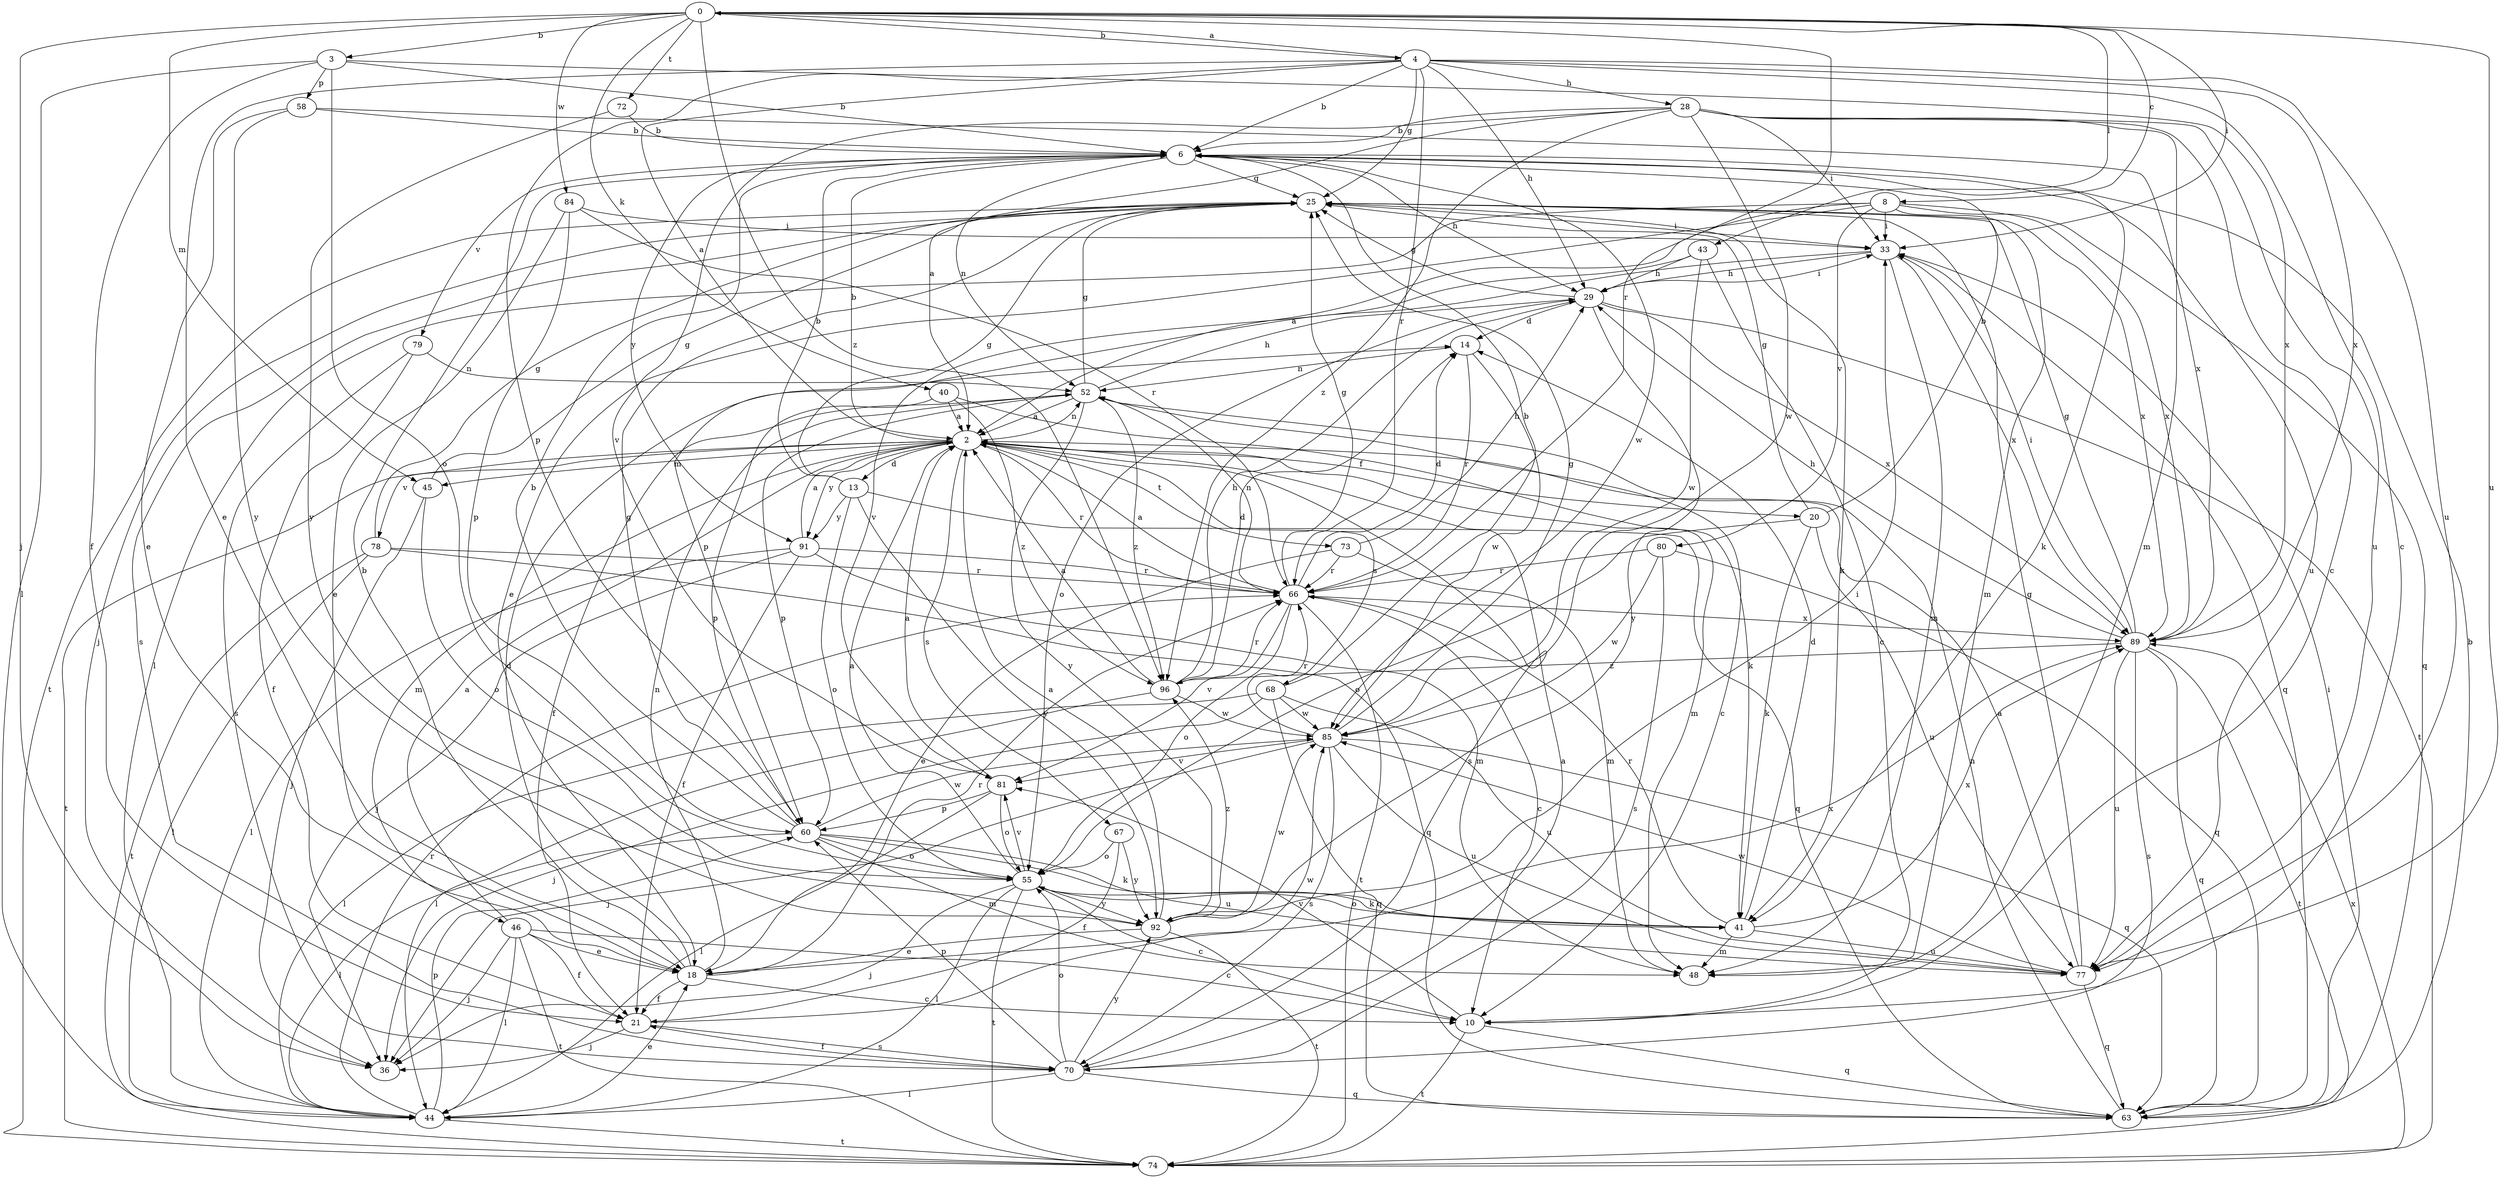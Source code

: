 strict digraph  {
0;
2;
3;
4;
6;
8;
10;
13;
14;
18;
20;
21;
25;
28;
29;
33;
36;
40;
41;
43;
44;
45;
46;
48;
52;
55;
58;
60;
63;
66;
67;
68;
70;
72;
73;
74;
77;
78;
79;
80;
81;
84;
85;
89;
91;
92;
96;
0 -> 3  [label=b];
0 -> 4  [label=b];
0 -> 8  [label=c];
0 -> 33  [label=i];
0 -> 36  [label=j];
0 -> 40  [label=k];
0 -> 43  [label=l];
0 -> 45  [label=m];
0 -> 66  [label=r];
0 -> 72  [label=t];
0 -> 77  [label=u];
0 -> 84  [label=w];
0 -> 96  [label=z];
2 -> 6  [label=b];
2 -> 13  [label=d];
2 -> 20  [label=f];
2 -> 45  [label=m];
2 -> 46  [label=m];
2 -> 48  [label=m];
2 -> 52  [label=n];
2 -> 66  [label=r];
2 -> 67  [label=s];
2 -> 68  [label=s];
2 -> 70  [label=s];
2 -> 73  [label=t];
2 -> 74  [label=t];
2 -> 78  [label=v];
2 -> 91  [label=y];
3 -> 6  [label=b];
3 -> 21  [label=f];
3 -> 44  [label=l];
3 -> 55  [label=o];
3 -> 58  [label=p];
3 -> 89  [label=x];
4 -> 0  [label=a];
4 -> 2  [label=a];
4 -> 6  [label=b];
4 -> 10  [label=c];
4 -> 18  [label=e];
4 -> 25  [label=g];
4 -> 28  [label=h];
4 -> 29  [label=h];
4 -> 60  [label=p];
4 -> 66  [label=r];
4 -> 77  [label=u];
4 -> 89  [label=x];
6 -> 25  [label=g];
6 -> 29  [label=h];
6 -> 41  [label=k];
6 -> 52  [label=n];
6 -> 77  [label=u];
6 -> 79  [label=v];
6 -> 85  [label=w];
6 -> 91  [label=y];
8 -> 2  [label=a];
8 -> 18  [label=e];
8 -> 33  [label=i];
8 -> 44  [label=l];
8 -> 48  [label=m];
8 -> 63  [label=q];
8 -> 80  [label=v];
8 -> 89  [label=x];
10 -> 63  [label=q];
10 -> 74  [label=t];
10 -> 81  [label=v];
13 -> 6  [label=b];
13 -> 25  [label=g];
13 -> 55  [label=o];
13 -> 63  [label=q];
13 -> 91  [label=y];
13 -> 92  [label=y];
14 -> 52  [label=n];
14 -> 66  [label=r];
14 -> 85  [label=w];
18 -> 6  [label=b];
18 -> 10  [label=c];
18 -> 14  [label=d];
18 -> 21  [label=f];
18 -> 52  [label=n];
18 -> 66  [label=r];
18 -> 89  [label=x];
20 -> 6  [label=b];
20 -> 25  [label=g];
20 -> 41  [label=k];
20 -> 55  [label=o];
20 -> 77  [label=u];
21 -> 36  [label=j];
21 -> 70  [label=s];
21 -> 85  [label=w];
25 -> 33  [label=i];
25 -> 36  [label=j];
25 -> 41  [label=k];
25 -> 70  [label=s];
25 -> 74  [label=t];
25 -> 89  [label=x];
28 -> 2  [label=a];
28 -> 6  [label=b];
28 -> 10  [label=c];
28 -> 33  [label=i];
28 -> 48  [label=m];
28 -> 77  [label=u];
28 -> 81  [label=v];
28 -> 85  [label=w];
28 -> 96  [label=z];
29 -> 14  [label=d];
29 -> 25  [label=g];
29 -> 33  [label=i];
29 -> 55  [label=o];
29 -> 74  [label=t];
29 -> 89  [label=x];
29 -> 92  [label=y];
33 -> 29  [label=h];
33 -> 48  [label=m];
33 -> 60  [label=p];
33 -> 63  [label=q];
33 -> 89  [label=x];
40 -> 2  [label=a];
40 -> 41  [label=k];
40 -> 60  [label=p];
40 -> 96  [label=z];
41 -> 14  [label=d];
41 -> 48  [label=m];
41 -> 55  [label=o];
41 -> 66  [label=r];
41 -> 77  [label=u];
41 -> 89  [label=x];
43 -> 10  [label=c];
43 -> 29  [label=h];
43 -> 81  [label=v];
43 -> 85  [label=w];
44 -> 18  [label=e];
44 -> 60  [label=p];
44 -> 66  [label=r];
44 -> 74  [label=t];
45 -> 25  [label=g];
45 -> 36  [label=j];
45 -> 55  [label=o];
46 -> 2  [label=a];
46 -> 10  [label=c];
46 -> 18  [label=e];
46 -> 21  [label=f];
46 -> 36  [label=j];
46 -> 44  [label=l];
46 -> 74  [label=t];
52 -> 2  [label=a];
52 -> 10  [label=c];
52 -> 21  [label=f];
52 -> 25  [label=g];
52 -> 29  [label=h];
52 -> 60  [label=p];
52 -> 92  [label=y];
52 -> 96  [label=z];
55 -> 2  [label=a];
55 -> 10  [label=c];
55 -> 36  [label=j];
55 -> 41  [label=k];
55 -> 44  [label=l];
55 -> 74  [label=t];
55 -> 81  [label=v];
55 -> 92  [label=y];
58 -> 6  [label=b];
58 -> 18  [label=e];
58 -> 89  [label=x];
58 -> 92  [label=y];
60 -> 6  [label=b];
60 -> 25  [label=g];
60 -> 41  [label=k];
60 -> 44  [label=l];
60 -> 48  [label=m];
60 -> 55  [label=o];
60 -> 77  [label=u];
60 -> 85  [label=w];
63 -> 6  [label=b];
63 -> 33  [label=i];
63 -> 52  [label=n];
66 -> 2  [label=a];
66 -> 10  [label=c];
66 -> 14  [label=d];
66 -> 25  [label=g];
66 -> 52  [label=n];
66 -> 55  [label=o];
66 -> 74  [label=t];
66 -> 81  [label=v];
66 -> 89  [label=x];
67 -> 21  [label=f];
67 -> 55  [label=o];
67 -> 92  [label=y];
68 -> 6  [label=b];
68 -> 36  [label=j];
68 -> 44  [label=l];
68 -> 63  [label=q];
68 -> 77  [label=u];
68 -> 85  [label=w];
70 -> 2  [label=a];
70 -> 21  [label=f];
70 -> 44  [label=l];
70 -> 55  [label=o];
70 -> 60  [label=p];
70 -> 63  [label=q];
70 -> 92  [label=y];
72 -> 6  [label=b];
72 -> 92  [label=y];
73 -> 18  [label=e];
73 -> 29  [label=h];
73 -> 48  [label=m];
73 -> 66  [label=r];
74 -> 89  [label=x];
77 -> 2  [label=a];
77 -> 25  [label=g];
77 -> 63  [label=q];
77 -> 85  [label=w];
78 -> 25  [label=g];
78 -> 44  [label=l];
78 -> 63  [label=q];
78 -> 66  [label=r];
78 -> 74  [label=t];
79 -> 21  [label=f];
79 -> 52  [label=n];
79 -> 70  [label=s];
80 -> 63  [label=q];
80 -> 66  [label=r];
80 -> 70  [label=s];
80 -> 85  [label=w];
81 -> 2  [label=a];
81 -> 44  [label=l];
81 -> 55  [label=o];
81 -> 60  [label=p];
84 -> 18  [label=e];
84 -> 33  [label=i];
84 -> 60  [label=p];
84 -> 66  [label=r];
85 -> 25  [label=g];
85 -> 36  [label=j];
85 -> 63  [label=q];
85 -> 66  [label=r];
85 -> 70  [label=s];
85 -> 77  [label=u];
85 -> 81  [label=v];
89 -> 25  [label=g];
89 -> 29  [label=h];
89 -> 33  [label=i];
89 -> 63  [label=q];
89 -> 70  [label=s];
89 -> 74  [label=t];
89 -> 77  [label=u];
89 -> 96  [label=z];
91 -> 2  [label=a];
91 -> 21  [label=f];
91 -> 36  [label=j];
91 -> 44  [label=l];
91 -> 48  [label=m];
91 -> 66  [label=r];
92 -> 2  [label=a];
92 -> 18  [label=e];
92 -> 33  [label=i];
92 -> 74  [label=t];
92 -> 85  [label=w];
92 -> 96  [label=z];
96 -> 2  [label=a];
96 -> 14  [label=d];
96 -> 29  [label=h];
96 -> 44  [label=l];
96 -> 66  [label=r];
96 -> 85  [label=w];
}
